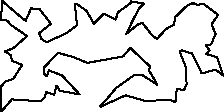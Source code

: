 unitsize(0.001cm);
// 21619.2
draw((1357,1905)--(1327,1893));
draw((1327,1893)--(1362,1526));
draw((1362,1526)--(1183,1391));
draw((1183,1391)--(826,1226));
draw((826,1226)--(737,1285));
draw((737,1285)--(693,1383));
draw((693,1383)--(901,1552));
draw((901,1552)--(705,1812));
draw((705,1812)--(554,1825));
draw((554,1825)--(457,1607));
draw((457,1607)--(323,1714));
draw((323,1714)--(43,1957));
draw((43,1957)--(22,1617));
draw((22,1617)--(138,1610));
draw((138,1610)--(185,1542));
draw((185,1542)--(482,1337));
draw((482,1337)--(234,1118));
draw((234,1118)--(86,1065));
draw((86,1065)--(192,1004));
draw((192,1004)--(219,898));
draw((219,898)--(396,828));
draw((396,828)--(242,584));
draw((242,584)--(99,536));
draw((99,536)--(40,462));
draw((40,462)--(14,454));
draw((14,454)--(29,6));
draw((29,6)--(213,220));
draw((213,220)--(721,186));
draw((721,186)--(805,272));
draw((805,272)--(812,351));
draw((812,351)--(913,317));
draw((913,317)--(960,303));
draw((960,303)--(1000,457));
draw((1000,457)--(1031,428));
draw((1031,428)--(1058,372));
draw((1058,372)--(1410,307));
draw((1410,307)--(1097,643));
draw((1097,643)--(868,731));
draw((868,731)--(834,629));
draw((834,629)--(781,671));
draw((781,671)--(779,777));
draw((779,777)--(1027,1041));
draw((1027,1041)--(1307,964));
draw((1307,964)--(1544,863));
draw((1544,863)--(2178,978));
draw((2178,978)--(2302,1127));
draw((2302,1127)--(2650,802));
draw((2650,802)--(2636,727));
draw((2636,727)--(2781,478));
draw((2781,478)--(2499,658));
draw((2499,658)--(2361,640));
draw((2361,640)--(2049,417));
draw((2049,417)--(1868,197));
draw((1868,197)--(1774,107));
draw((1774,107)--(1779,90));
draw((1779,90)--(2221,291));
draw((2221,291)--(2576,189));
draw((2576,189)--(2990,214));
draw((2990,214)--(3099,173));
draw((3099,173)--(3124,408));
draw((3124,408)--(3249,378));
draw((3249,378)--(3297,491));
draw((3297,491)--(3278,799));
draw((3278,799)--(3174,1064));
draw((3174,1064)--(3213,1085));
draw((3213,1085)--(3394,1028));
draw((3394,1028)--(3564,676));
draw((3564,676)--(3806,746));
draw((3806,746)--(3939,640));
draw((3939,640)--(3835,963));
draw((3835,963)--(3646,1018));
draw((3646,1018)--(3704,1082));
draw((3704,1082)--(3635,1174));
draw((3635,1174)--(3729,1188));
draw((3729,1188)--(3808,1375));
draw((3808,1375)--(3736,1542));
draw((3736,1542)--(3853,1712));
draw((3853,1712)--(3586,1909));
draw((3586,1909)--(3499,1885));
draw((3499,1885)--(3409,1917));
draw((3409,1917)--(3314,1881));
draw((3314,1881)--(3092,1668));
draw((3092,1668)--(3078,1541));
draw((3078,1541)--(2933,1459));
draw((2933,1459)--(2773,1286));
draw((2773,1286)--(2687,1353));
draw((2687,1353)--(2513,1572));
draw((2513,1572)--(2433,1538));
draw((2433,1538)--(2232,1374));
draw((2232,1374)--(2365,1649));
draw((2365,1649)--(2469,1838));
draw((2469,1838)--(2552,1909));
draw((2552,1909)--(2312,1949));
draw((2312,1949)--(2318,1925));
draw((2318,1925)--(2082,1753));
draw((2082,1753)--(2048,1628));
draw((2048,1628)--(1838,1732));
draw((1838,1732)--(1660,1556));
draw((1660,1556)--(1533,1780));
draw((1533,1780)--(1357,1905));
